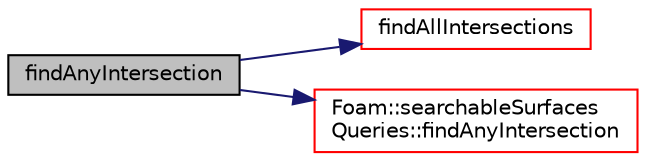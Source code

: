 digraph "findAnyIntersection"
{
  bgcolor="transparent";
  edge [fontname="Helvetica",fontsize="10",labelfontname="Helvetica",labelfontsize="10"];
  node [fontname="Helvetica",fontsize="10",shape=record];
  rankdir="LR";
  Node1 [label="findAnyIntersection",height=0.2,width=0.4,color="black", fillcolor="grey75", style="filled", fontcolor="black"];
  Node1 -> Node2 [color="midnightblue",fontsize="10",style="solid",fontname="Helvetica"];
  Node2 [label="findAllIntersections",height=0.2,width=0.4,color="red",URL="$a02342.html#aadae6cdc0852b435684fbcd5108bf543",tooltip="Find all intersections in order from start to end. Returns for. "];
  Node1 -> Node3 [color="midnightblue",fontsize="10",style="solid",fontname="Helvetica"];
  Node3 [label="Foam::searchableSurfaces\lQueries::findAnyIntersection",height=0.2,width=0.4,color="red",URL="$a02344.html#a5e38488c879b214f75ea55c743265724",tooltip="Find any intersection. Return hit point information and. "];
}
